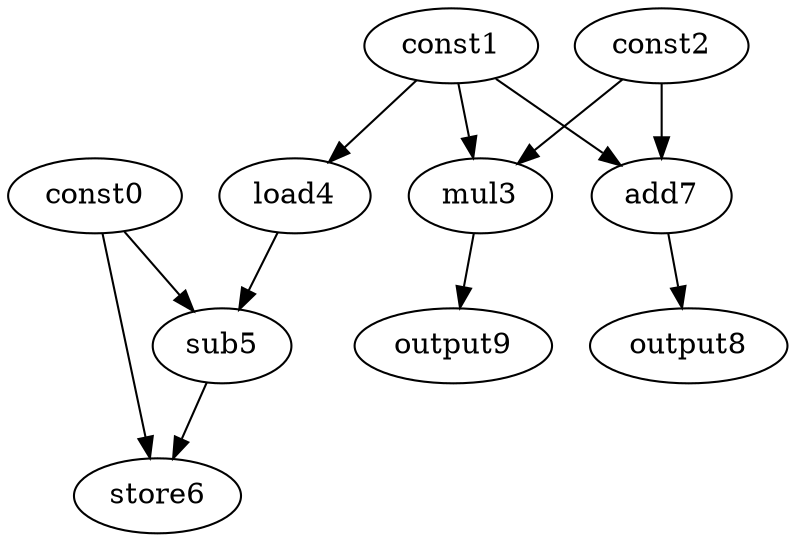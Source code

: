 digraph G { 
const0[opcode=const]; 
const1[opcode=const]; 
const2[opcode=const]; 
mul3[opcode=mul]; 
load4[opcode=load]; 
sub5[opcode=sub]; 
store6[opcode=store]; 
add7[opcode=add]; 
output8[opcode=output]; 
output9[opcode=output]; 
const1->mul3[operand=0];
const2->mul3[operand=1];
const1->load4[operand=0];
const1->add7[operand=0];
const2->add7[operand=1];
const0->sub5[operand=0];
load4->sub5[operand=1];
add7->output8[operand=0];
mul3->output9[operand=0];
const0->store6[operand=0];
sub5->store6[operand=1];
}
